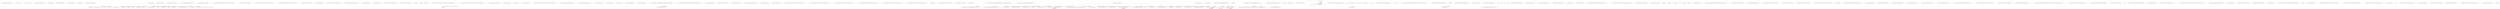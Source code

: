 digraph  {
m0_2 [cluster="QuantConnect.Packets.MarketHours.MarketHours(double, double)", file="MarketTodayPacket.cs", label="Entry QuantConnect.Packets.MarketHours.MarketHours(double, double)", span="110-110"];
m0_3 [cluster="QuantConnect.Packets.MarketHours.MarketHours(double, double)", color=green, community=0, file="MarketTodayPacket.cs", label="Start = DateTime.Now.Date.AddHours(defaultStart)", prediction=0, span="112-112"];
m0_4 [cluster="QuantConnect.Packets.MarketHours.MarketHours(double, double)", color=green, community=0, file="MarketTodayPacket.cs", label="End = DateTime.Now.Date.AddHours(defaultEnd)", prediction=1, span="113-113"];
m0_5 [cluster="QuantConnect.Packets.MarketHours.MarketHours(double, double)", file="MarketTodayPacket.cs", label="Exit QuantConnect.Packets.MarketHours.MarketHours(double, double)", span="110-110"];
m0_6 [cluster="System.TimeSpan.FromHours(double)", file="MarketTodayPacket.cs", label="Entry System.TimeSpan.FromHours(double)", span="0-0"];
m0_0 [cluster="QuantConnect.Packets.MarketToday.MarketToday()", file="MarketTodayPacket.cs", label="Entry QuantConnect.Packets.MarketToday.MarketToday()", span="84-84"];
m0_1 [cluster="QuantConnect.Packets.MarketToday.MarketToday()", file="MarketTodayPacket.cs", label="Exit QuantConnect.Packets.MarketToday.MarketToday()", span="84-84"];
m0_7 [file="MarketTodayPacket.cs", label="QuantConnect.Packets.MarketHours", span=""];
m1_15 [cluster="QuantConnect.Securities.CashBook.Add(string, decimal, decimal)", file="QCAlgorithm.cs", label="Entry QuantConnect.Securities.CashBook.Add(string, decimal, decimal)", span="72-72"];
m1_16 [cluster="QuantConnect.Securities.CashBook.Add(string, decimal, decimal)", file="QCAlgorithm.cs", label="var cash = new Cash(symbol, quantity, conversionRate)", span="74-74"];
m1_17 [cluster="QuantConnect.Securities.CashBook.Add(string, decimal, decimal)", file="QCAlgorithm.cs", label="_storage.Add(symbol, cash)", span="75-75"];
m1_18 [cluster="QuantConnect.Securities.CashBook.Add(string, decimal, decimal)", file="QCAlgorithm.cs", label="Exit QuantConnect.Securities.CashBook.Add(string, decimal, decimal)", span="72-72"];
m1_48 [cluster="System.Collections.Generic.Dictionary<TKey, TValue>.TryGetValue(TKey, out TValue)", file="QCAlgorithm.cs", label="Entry System.Collections.Generic.Dictionary<TKey, TValue>.TryGetValue(TKey, out TValue)", span="0-0"];
m1_60 [cluster="System.Collections.Generic.Dictionary<TKey, TValue>.GetEnumerator()", file="QCAlgorithm.cs", label="Entry System.Collections.Generic.Dictionary<TKey, TValue>.GetEnumerator()", span="0-0"];
m1_23 [cluster="QuantConnect.Securities.Cash.EnsureCurrencyDataFeed(QuantConnect.Data.SubscriptionManager, QuantConnect.Securities.SecurityManager)", file="QCAlgorithm.cs", label="Entry QuantConnect.Securities.Cash.EnsureCurrencyDataFeed(QuantConnect.Data.SubscriptionManager, QuantConnect.Securities.SecurityManager)", span="98-98"];
m1_44 [cluster="System.Collections.Generic.Dictionary<TKey, TValue>.ContainsKey(TKey)", file="QCAlgorithm.cs", label="Entry System.Collections.Generic.Dictionary<TKey, TValue>.ContainsKey(TKey)", span="0-0"];
m1_24 [cluster="QuantConnect.Securities.CashBook.Add(System.Collections.Generic.KeyValuePair<string, QuantConnect.Securities.Cash>)", file="QCAlgorithm.cs", label="Entry QuantConnect.Securities.CashBook.Add(System.Collections.Generic.KeyValuePair<string, QuantConnect.Securities.Cash>)", span="103-103"];
m1_25 [cluster="QuantConnect.Securities.CashBook.Add(System.Collections.Generic.KeyValuePair<string, QuantConnect.Securities.Cash>)", file="QCAlgorithm.cs", label="_storage.Add(item.Key, item.Value)", span="105-105"];
m1_26 [cluster="QuantConnect.Securities.CashBook.Add(System.Collections.Generic.KeyValuePair<string, QuantConnect.Securities.Cash>)", file="QCAlgorithm.cs", label="Exit QuantConnect.Securities.CashBook.Add(System.Collections.Generic.KeyValuePair<string, QuantConnect.Securities.Cash>)", span="103-103"];
m1_37 [cluster="System.Collections.Generic.Dictionary<TKey, TValue>.Remove(TKey)", file="QCAlgorithm.cs", label="Entry System.Collections.Generic.Dictionary<TKey, TValue>.Remove(TKey)", span="0-0"];
m1_64 [cluster="System.Collections.IEnumerable.GetEnumerator()", file="QCAlgorithm.cs", label="Entry System.Collections.IEnumerable.GetEnumerator()", span="0-0"];
m1_45 [cluster="QuantConnect.Securities.CashBook.TryGetValue(string, out QuantConnect.Securities.Cash)", file="QCAlgorithm.cs", label="Entry QuantConnect.Securities.CashBook.TryGetValue(string, out QuantConnect.Securities.Cash)", span="133-133"];
m1_46 [cluster="QuantConnect.Securities.CashBook.TryGetValue(string, out QuantConnect.Securities.Cash)", file="QCAlgorithm.cs", label="return _storage.TryGetValue(key, out value);", span="135-135"];
m1_47 [cluster="QuantConnect.Securities.CashBook.TryGetValue(string, out QuantConnect.Securities.Cash)", file="QCAlgorithm.cs", label="Exit QuantConnect.Securities.CashBook.TryGetValue(string, out QuantConnect.Securities.Cash)", span="133-133"];
m1_34 [cluster="QuantConnect.Securities.CashBook.Remove(string)", file="QCAlgorithm.cs", label="Entry QuantConnect.Securities.CashBook.Remove(string)", span="118-118"];
m1_35 [cluster="QuantConnect.Securities.CashBook.Remove(string)", file="QCAlgorithm.cs", label="return _storage.Remove(key);", span="120-120"];
m1_36 [cluster="QuantConnect.Securities.CashBook.Remove(string)", file="QCAlgorithm.cs", label="Exit QuantConnect.Securities.CashBook.Remove(string)", span="118-118"];
m1_27 [cluster="QuantConnect.Securities.CashBook.Add(string, QuantConnect.Securities.Cash)", file="QCAlgorithm.cs", label="Entry QuantConnect.Securities.CashBook.Add(string, QuantConnect.Securities.Cash)", span="108-108"];
m1_28 [cluster="QuantConnect.Securities.CashBook.Add(string, QuantConnect.Securities.Cash)", file="QCAlgorithm.cs", label="_storage.Add(key, value)", span="110-110"];
m1_29 [cluster="QuantConnect.Securities.CashBook.Add(string, QuantConnect.Securities.Cash)", file="QCAlgorithm.cs", label="Exit QuantConnect.Securities.CashBook.Add(string, QuantConnect.Securities.Cash)", span="108-108"];
m1_0 [cluster="lambda expression", file="QCAlgorithm.cs", label="Entry lambda expression", span="41-41"];
m1_1 [cluster="lambda expression", file="QCAlgorithm.cs", label="x.ValueInBaseCurrency", span="41-41"];
m1_2 [cluster="lambda expression", file="QCAlgorithm.cs", label="Exit lambda expression", span="41-41"];
m1_10 [cluster="QuantConnect.Securities.CashBook.Update(System.Collections.Generic.Dictionary<int, System.Collections.Generic.List<QuantConnect.Data.BaseData>>)", file="QCAlgorithm.cs", label="Entry QuantConnect.Securities.CashBook.Update(System.Collections.Generic.Dictionary<int, System.Collections.Generic.List<QuantConnect.Data.BaseData>>)", span="57-57"];
m1_11 [cluster="QuantConnect.Securities.CashBook.Update(System.Collections.Generic.Dictionary<int, System.Collections.Generic.List<QuantConnect.Data.BaseData>>)", file="QCAlgorithm.cs", label="_storage.Values", span="59-59"];
m1_12 [cluster="QuantConnect.Securities.CashBook.Update(System.Collections.Generic.Dictionary<int, System.Collections.Generic.List<QuantConnect.Data.BaseData>>)", file="QCAlgorithm.cs", label="cash.Update(data)", span="61-61"];
m1_13 [cluster="QuantConnect.Securities.CashBook.Update(System.Collections.Generic.Dictionary<int, System.Collections.Generic.List<QuantConnect.Data.BaseData>>)", file="QCAlgorithm.cs", label="Exit QuantConnect.Securities.CashBook.Update(System.Collections.Generic.Dictionary<int, System.Collections.Generic.List<QuantConnect.Data.BaseData>>)", span="57-57"];
m1_9 [cluster="System.Collections.Generic.Dictionary<TKey, TValue>.Add(TKey, TValue)", file="QCAlgorithm.cs", label="Entry System.Collections.Generic.Dictionary<TKey, TValue>.Add(TKey, TValue)", span="0-0"];
m1_3 [cluster="QuantConnect.Securities.CashBook.CashBook()", file="QCAlgorithm.cs", label="Entry QuantConnect.Securities.CashBook.CashBook()", span="47-47"];
m1_4 [cluster="QuantConnect.Securities.CashBook.CashBook()", file="QCAlgorithm.cs", label="_storage = new Dictionary<string, Cash>()", span="49-49"];
m1_5 [cluster="QuantConnect.Securities.CashBook.CashBook()", file="QCAlgorithm.cs", label="_storage.Add(BaseCurrency, new Cash(BaseCurrency, 0, 1.0m))", span="50-50"];
m1_6 [cluster="QuantConnect.Securities.CashBook.CashBook()", file="QCAlgorithm.cs", label="Exit QuantConnect.Securities.CashBook.CashBook()", span="47-47"];
m1_14 [cluster="QuantConnect.Securities.Cash.Update(System.Collections.Generic.Dictionary<int, System.Collections.Generic.List<QuantConnect.Data.BaseData>>)", file="QCAlgorithm.cs", label="Entry QuantConnect.Securities.Cash.Update(System.Collections.Generic.Dictionary<int, System.Collections.Generic.List<QuantConnect.Data.BaseData>>)", span="71-71"];
m1_61 [cluster="QuantConnect.Securities.CashBook.System.Collections.IEnumerable.GetEnumerator()", file="QCAlgorithm.cs", label="Entry QuantConnect.Securities.CashBook.System.Collections.IEnumerable.GetEnumerator()", span="177-177"];
m1_62 [cluster="QuantConnect.Securities.CashBook.System.Collections.IEnumerable.GetEnumerator()", file="QCAlgorithm.cs", label="return ((IEnumerable) _storage).GetEnumerator();", span="179-179"];
m1_63 [cluster="QuantConnect.Securities.CashBook.System.Collections.IEnumerable.GetEnumerator()", file="QCAlgorithm.cs", label="Exit QuantConnect.Securities.CashBook.System.Collections.IEnumerable.GetEnumerator()", span="177-177"];
m1_56 [cluster="System.Collections.Generic.ICollection<T>.CopyTo(T[], int)", file="QCAlgorithm.cs", label="Entry System.Collections.Generic.ICollection<T>.CopyTo(T[], int)", span="0-0"];
m1_30 [cluster="QuantConnect.Securities.CashBook.Clear()", file="QCAlgorithm.cs", label="Entry QuantConnect.Securities.CashBook.Clear()", span="113-113"];
m1_31 [cluster="QuantConnect.Securities.CashBook.Clear()", file="QCAlgorithm.cs", label="_storage.Clear()", span="115-115"];
m1_32 [cluster="QuantConnect.Securities.CashBook.Clear()", file="QCAlgorithm.cs", label="Exit QuantConnect.Securities.CashBook.Clear()", span="113-113"];
m1_41 [cluster="QuantConnect.Securities.CashBook.ContainsKey(string)", file="QCAlgorithm.cs", label="Entry QuantConnect.Securities.CashBook.ContainsKey(string)", span="128-128"];
m1_42 [cluster="QuantConnect.Securities.CashBook.ContainsKey(string)", file="QCAlgorithm.cs", label="return _storage.ContainsKey(key);", span="130-130"];
m1_43 [cluster="QuantConnect.Securities.CashBook.ContainsKey(string)", file="QCAlgorithm.cs", label="Exit QuantConnect.Securities.CashBook.ContainsKey(string)", span="128-128"];
m1_19 [cluster="QuantConnect.Securities.CashBook.EnsureCurrencyDataFeeds(QuantConnect.Data.SubscriptionManager, QuantConnect.Securities.SecurityManager)", file="QCAlgorithm.cs", label="Entry QuantConnect.Securities.CashBook.EnsureCurrencyDataFeeds(QuantConnect.Data.SubscriptionManager, QuantConnect.Securities.SecurityManager)", span="83-83"];
m1_20 [cluster="QuantConnect.Securities.CashBook.EnsureCurrencyDataFeeds(QuantConnect.Data.SubscriptionManager, QuantConnect.Securities.SecurityManager)", file="QCAlgorithm.cs", label="_storage.Values", span="85-85"];
m1_21 [cluster="QuantConnect.Securities.CashBook.EnsureCurrencyDataFeeds(QuantConnect.Data.SubscriptionManager, QuantConnect.Securities.SecurityManager)", file="QCAlgorithm.cs", label="cash.EnsureCurrencyDataFeed(subscriptions, securities)", span="87-87"];
m1_22 [cluster="QuantConnect.Securities.CashBook.EnsureCurrencyDataFeeds(QuantConnect.Data.SubscriptionManager, QuantConnect.Securities.SecurityManager)", file="QCAlgorithm.cs", label="Exit QuantConnect.Securities.CashBook.EnsureCurrencyDataFeeds(QuantConnect.Data.SubscriptionManager, QuantConnect.Securities.SecurityManager)", span="83-83"];
m1_33 [cluster="System.Collections.Generic.Dictionary<TKey, TValue>.Clear()", file="QCAlgorithm.cs", label="Entry System.Collections.Generic.Dictionary<TKey, TValue>.Clear()", span="0-0"];
m1_7 [cluster="System.Collections.Generic.Dictionary<TKey, TValue>.Dictionary()", file="QCAlgorithm.cs", label="Entry System.Collections.Generic.Dictionary<TKey, TValue>.Dictionary()", span="0-0"];
m1_8 [cluster="QuantConnect.Securities.Cash.Cash(string, decimal, decimal)", file="QCAlgorithm.cs", label="Entry QuantConnect.Securities.Cash.Cash(string, decimal, decimal)", span="60-60"];
m1_52 [cluster="System.Collections.Generic.IEnumerable<TSource>.Contains<TSource>(TSource)", file="QCAlgorithm.cs", label="Entry System.Collections.Generic.IEnumerable<TSource>.Contains<TSource>(TSource)", span="0-0"];
m1_57 [cluster="QuantConnect.Securities.CashBook.GetEnumerator()", file="QCAlgorithm.cs", label="Entry QuantConnect.Securities.CashBook.GetEnumerator()", span="172-172"];
m1_58 [cluster="QuantConnect.Securities.CashBook.GetEnumerator()", file="QCAlgorithm.cs", label="return _storage.GetEnumerator();", span="174-174"];
m1_59 [cluster="QuantConnect.Securities.CashBook.GetEnumerator()", file="QCAlgorithm.cs", label="Exit QuantConnect.Securities.CashBook.GetEnumerator()", span="172-172"];
m1_53 [cluster="QuantConnect.Securities.CashBook.CopyTo(System.Collections.Generic.KeyValuePair<string, QuantConnect.Securities.Cash>[], int)", file="QCAlgorithm.cs", label="Entry QuantConnect.Securities.CashBook.CopyTo(System.Collections.Generic.KeyValuePair<string, QuantConnect.Securities.Cash>[], int)", span="143-143"];
m1_54 [cluster="QuantConnect.Securities.CashBook.CopyTo(System.Collections.Generic.KeyValuePair<string, QuantConnect.Securities.Cash>[], int)", file="QCAlgorithm.cs", label="((IDictionary<string, Cash>) _storage).CopyTo(array, arrayIndex)", span="145-145"];
m1_55 [cluster="QuantConnect.Securities.CashBook.CopyTo(System.Collections.Generic.KeyValuePair<string, QuantConnect.Securities.Cash>[], int)", file="QCAlgorithm.cs", label="Exit QuantConnect.Securities.CashBook.CopyTo(System.Collections.Generic.KeyValuePair<string, QuantConnect.Securities.Cash>[], int)", span="143-143"];
m1_49 [cluster="QuantConnect.Securities.CashBook.Contains(System.Collections.Generic.KeyValuePair<string, QuantConnect.Securities.Cash>)", file="QCAlgorithm.cs", label="Entry QuantConnect.Securities.CashBook.Contains(System.Collections.Generic.KeyValuePair<string, QuantConnect.Securities.Cash>)", span="138-138"];
m1_50 [cluster="QuantConnect.Securities.CashBook.Contains(System.Collections.Generic.KeyValuePair<string, QuantConnect.Securities.Cash>)", file="QCAlgorithm.cs", label="return _storage.Contains(item);", span="140-140"];
m1_51 [cluster="QuantConnect.Securities.CashBook.Contains(System.Collections.Generic.KeyValuePair<string, QuantConnect.Securities.Cash>)", file="QCAlgorithm.cs", label="Exit QuantConnect.Securities.CashBook.Contains(System.Collections.Generic.KeyValuePair<string, QuantConnect.Securities.Cash>)", span="138-138"];
m1_38 [cluster="QuantConnect.Securities.CashBook.Remove(System.Collections.Generic.KeyValuePair<string, QuantConnect.Securities.Cash>)", file="QCAlgorithm.cs", label="Entry QuantConnect.Securities.CashBook.Remove(System.Collections.Generic.KeyValuePair<string, QuantConnect.Securities.Cash>)", span="123-123"];
m1_39 [cluster="QuantConnect.Securities.CashBook.Remove(System.Collections.Generic.KeyValuePair<string, QuantConnect.Securities.Cash>)", file="QCAlgorithm.cs", label="return _storage.Remove(item.Key);", span="125-125"];
m1_40 [cluster="QuantConnect.Securities.CashBook.Remove(System.Collections.Generic.KeyValuePair<string, QuantConnect.Securities.Cash>)", file="QCAlgorithm.cs", label="Exit QuantConnect.Securities.CashBook.Remove(System.Collections.Generic.KeyValuePair<string, QuantConnect.Securities.Cash>)", span="123-123"];
m1_65 [file="QCAlgorithm.cs", label="QuantConnect.Securities.CashBook", span=""];
m2_123 [cluster="System.Math.Abs(decimal)", file="QCAlgorithm.Trading.cs", label="Entry System.Math.Abs(decimal)", span="0-0"];
m2_41 [cluster="QuantConnect.Orders.CancelOrderRequest.CancelOrderRequest(System.DateTime, int, string)", file="QCAlgorithm.Trading.cs", label="Entry QuantConnect.Orders.CancelOrderRequest.CancelOrderRequest(System.DateTime, int, string)", span="38-38"];
m2_64 [cluster="QuantConnect.Logging.Log.Error(string, params object[])", file="QCAlgorithm.Trading.cs", label="Entry QuantConnect.Logging.Log.Error(string, params object[])", span="131-131"];
m2_90 [cluster="QuantConnect.Securities.SecurityTransactionManager.GetSufficientCapitalForOrder(QuantConnect.Securities.SecurityPortfolioManager, QuantConnect.Orders.Order)", file="QCAlgorithm.Trading.cs", label="Entry QuantConnect.Securities.SecurityTransactionManager.GetSufficientCapitalForOrder(QuantConnect.Securities.SecurityPortfolioManager, QuantConnect.Orders.Order)", span="303-303"];
m2_91 [cluster="QuantConnect.Securities.SecurityTransactionManager.GetSufficientCapitalForOrder(QuantConnect.Securities.SecurityPortfolioManager, QuantConnect.Orders.Order)", file="QCAlgorithm.Trading.cs", label="order.Quantity == 0", span="306-306"];
m2_93 [cluster="QuantConnect.Securities.SecurityTransactionManager.GetSufficientCapitalForOrder(QuantConnect.Securities.SecurityPortfolioManager, QuantConnect.Orders.Order)", file="QCAlgorithm.Trading.cs", label="var security = _securities[order.Symbol]", span="308-308"];
m2_94 [cluster="QuantConnect.Securities.SecurityTransactionManager.GetSufficientCapitalForOrder(QuantConnect.Securities.SecurityPortfolioManager, QuantConnect.Orders.Order)", file="QCAlgorithm.Trading.cs", label="var ticket = GetOrderTicket(order.Id)", span="310-310"];
m2_96 [cluster="QuantConnect.Securities.SecurityTransactionManager.GetSufficientCapitalForOrder(QuantConnect.Securities.SecurityPortfolioManager, QuantConnect.Orders.Order)", file="QCAlgorithm.Trading.cs", label="Log.Error(''SecurityTransactionManager.GetSufficientCapitalForOrder(): Null order ticket for id: '' + order.Id)", span="313-313"];
m2_98 [cluster="QuantConnect.Securities.SecurityTransactionManager.GetSufficientCapitalForOrder(QuantConnect.Securities.SecurityPortfolioManager, QuantConnect.Orders.Order)", file="QCAlgorithm.Trading.cs", label="order.Type == OrderType.OptionExercise", span="317-317"];
m2_102 [cluster="QuantConnect.Securities.SecurityTransactionManager.GetSufficientCapitalForOrder(QuantConnect.Securities.SecurityPortfolioManager, QuantConnect.Orders.Order)", file="QCAlgorithm.Trading.cs", label="var quantity = option.GetExerciseQuantity(order.Quantity)", span="325-325"];
m2_103 [cluster="QuantConnect.Securities.SecurityTransactionManager.GetSufficientCapitalForOrder(QuantConnect.Securities.SecurityPortfolioManager, QuantConnect.Orders.Order)", file="QCAlgorithm.Trading.cs", label="var newOrder = new LimitOrder\r\n                    {\r\n                        Id = order.Id,\r\n                        Time = order.Time,\r\n                        LimitPrice = option.StrikePrice,\r\n                        Symbol = underlying.Symbol,\r\n                        Quantity = option.Symbol.ID.OptionRight == OptionRight.Call ? quantity : -quantity\r\n                    }", span="327-334"];
m2_104 [cluster="QuantConnect.Securities.SecurityTransactionManager.GetSufficientCapitalForOrder(QuantConnect.Securities.SecurityPortfolioManager, QuantConnect.Orders.Order)", file="QCAlgorithm.Trading.cs", label="return GetSufficientCapitalForOrder(portfolio, newOrder);", span="337-337"];
m2_106 [cluster="QuantConnect.Securities.SecurityTransactionManager.GetSufficientCapitalForOrder(QuantConnect.Securities.SecurityPortfolioManager, QuantConnect.Orders.Order)", file="QCAlgorithm.Trading.cs", label="security.Holdings.Quantity * order.Quantity < 0 && Math.Abs(security.Holdings.Quantity) >= Math.Abs(order.Quantity)", span="344-344"];
m2_108 [cluster="QuantConnect.Securities.SecurityTransactionManager.GetSufficientCapitalForOrder(QuantConnect.Securities.SecurityPortfolioManager, QuantConnect.Orders.Order)", file="QCAlgorithm.Trading.cs", label="var freeMargin = security.MarginModel.GetMarginRemaining(portfolio, security, order.Direction)", span="346-346"];
m2_109 [cluster="QuantConnect.Securities.SecurityTransactionManager.GetSufficientCapitalForOrder(QuantConnect.Securities.SecurityPortfolioManager, QuantConnect.Orders.Order)", file="QCAlgorithm.Trading.cs", label="var initialMarginRequiredForOrder = security.MarginModel.GetInitialMarginRequiredForOrder(security, order)", span="347-347"];
m2_110 [cluster="QuantConnect.Securities.SecurityTransactionManager.GetSufficientCapitalForOrder(QuantConnect.Securities.SecurityPortfolioManager, QuantConnect.Orders.Order)", file="QCAlgorithm.Trading.cs", label="var percentUnfilled = (Math.Abs(order.Quantity) - Math.Abs(ticket.QuantityFilled))/Math.Abs(order.Quantity)", span="350-350"];
m2_113 [cluster="QuantConnect.Securities.SecurityTransactionManager.GetSufficientCapitalForOrder(QuantConnect.Securities.SecurityPortfolioManager, QuantConnect.Orders.Order)", file="QCAlgorithm.Trading.cs", label="Log.Error(string.Format(''SecurityTransactionManager.GetSufficientCapitalForOrder(): Id: {0}, Initial Margin: {1}, Free Margin: {2}'', order.Id, initialMarginRequiredForOrder, freeMargin))", span="355-355"];
m2_92 [cluster="QuantConnect.Securities.SecurityTransactionManager.GetSufficientCapitalForOrder(QuantConnect.Securities.SecurityPortfolioManager, QuantConnect.Orders.Order)", file="QCAlgorithm.Trading.cs", label="return true;", span="306-306"];
m2_99 [cluster="QuantConnect.Securities.SecurityTransactionManager.GetSufficientCapitalForOrder(QuantConnect.Securities.SecurityPortfolioManager, QuantConnect.Orders.Order)", file="QCAlgorithm.Trading.cs", label="var option = (Option.Option)security", span="320-320"];
m2_95 [cluster="QuantConnect.Securities.SecurityTransactionManager.GetSufficientCapitalForOrder(QuantConnect.Securities.SecurityPortfolioManager, QuantConnect.Orders.Order)", file="QCAlgorithm.Trading.cs", label="ticket == null", span="311-311"];
m2_97 [cluster="QuantConnect.Securities.SecurityTransactionManager.GetSufficientCapitalForOrder(QuantConnect.Securities.SecurityPortfolioManager, QuantConnect.Orders.Order)", file="QCAlgorithm.Trading.cs", label="return false;", span="314-314"];
m2_100 [cluster="QuantConnect.Securities.SecurityTransactionManager.GetSufficientCapitalForOrder(QuantConnect.Securities.SecurityPortfolioManager, QuantConnect.Orders.Order)", file="QCAlgorithm.Trading.cs", label="var underlying = option.Underlying", span="321-321"];
m2_101 [cluster="QuantConnect.Securities.SecurityTransactionManager.GetSufficientCapitalForOrder(QuantConnect.Securities.SecurityPortfolioManager, QuantConnect.Orders.Order)", file="QCAlgorithm.Trading.cs", label="option.IsAutoExercised(underlying.Close)", span="323-323"];
m2_105 [cluster="QuantConnect.Securities.SecurityTransactionManager.GetSufficientCapitalForOrder(QuantConnect.Securities.SecurityPortfolioManager, QuantConnect.Orders.Order)", file="QCAlgorithm.Trading.cs", label="return true;", span="340-340"];
m2_107 [cluster="QuantConnect.Securities.SecurityTransactionManager.GetSufficientCapitalForOrder(QuantConnect.Securities.SecurityPortfolioManager, QuantConnect.Orders.Order)", file="QCAlgorithm.Trading.cs", label="return true;", span="344-344"];
m2_112 [cluster="QuantConnect.Securities.SecurityTransactionManager.GetSufficientCapitalForOrder(QuantConnect.Securities.SecurityPortfolioManager, QuantConnect.Orders.Order)", file="QCAlgorithm.Trading.cs", label="Math.Abs(initialMarginRequiredForRemainderOfOrder) > freeMargin", span="353-353"];
m2_111 [cluster="QuantConnect.Securities.SecurityTransactionManager.GetSufficientCapitalForOrder(QuantConnect.Securities.SecurityPortfolioManager, QuantConnect.Orders.Order)", file="QCAlgorithm.Trading.cs", label="var initialMarginRequiredForRemainderOfOrder = percentUnfilled*initialMarginRequiredForOrder", span="351-351"];
m2_115 [cluster="QuantConnect.Securities.SecurityTransactionManager.GetSufficientCapitalForOrder(QuantConnect.Securities.SecurityPortfolioManager, QuantConnect.Orders.Order)", file="QCAlgorithm.Trading.cs", label="return true;", span="358-358"];
m2_114 [cluster="QuantConnect.Securities.SecurityTransactionManager.GetSufficientCapitalForOrder(QuantConnect.Securities.SecurityPortfolioManager, QuantConnect.Orders.Order)", file="QCAlgorithm.Trading.cs", label="return false;", span="356-356"];
m2_116 [cluster="QuantConnect.Securities.SecurityTransactionManager.GetSufficientCapitalForOrder(QuantConnect.Securities.SecurityPortfolioManager, QuantConnect.Orders.Order)", file="QCAlgorithm.Trading.cs", label="Exit QuantConnect.Securities.SecurityTransactionManager.GetSufficientCapitalForOrder(QuantConnect.Securities.SecurityPortfolioManager, QuantConnect.Orders.Order)", span="303-303"];
m2_73 [cluster="QuantConnect.Securities.SecurityTransactionManager.GetOpenOrders(QuantConnect.Symbol)", file="QCAlgorithm.Trading.cs", label="Entry QuantConnect.Securities.SecurityTransactionManager.GetOpenOrders(QuantConnect.Symbol)", span="254-254"];
m2_74 [cluster="QuantConnect.Securities.SecurityTransactionManager.GetOpenOrders(QuantConnect.Symbol)", file="QCAlgorithm.Trading.cs", label="return _orderProcessor.GetOrders(x => x.Symbol == symbol && x.Status.IsOpen()).ToList();", span="256-256"];
m2_75 [cluster="QuantConnect.Securities.SecurityTransactionManager.GetOpenOrders(QuantConnect.Symbol)", file="QCAlgorithm.Trading.cs", label="Exit QuantConnect.Securities.SecurityTransactionManager.GetOpenOrders(QuantConnect.Symbol)", span="254-254"];
m2_33 [cluster="QuantConnect.Orders.OrderTicket.Cancel(string)", file="QCAlgorithm.Trading.cs", label="Entry QuantConnect.Orders.OrderTicket.Cancel(string)", span="258-258"];
m2_52 [cluster="QuantConnect.Securities.SecurityTransactionManager.WaitForOrder(int)", file="QCAlgorithm.Trading.cs", label="Entry QuantConnect.Securities.SecurityTransactionManager.WaitForOrder(int)", span="222-222"];
m2_53 [cluster="QuantConnect.Securities.SecurityTransactionManager.WaitForOrder(int)", file="QCAlgorithm.Trading.cs", label="var orderTicket = GetOrderTicket(orderId)", span="224-224"];
m2_55 [cluster="QuantConnect.Securities.SecurityTransactionManager.WaitForOrder(int)", file="QCAlgorithm.Trading.cs", label="Log.Error(''SecurityTransactionManager.WaitForOrder(): Unable to locate ticket for order: '' + orderId)", span="227-227"];
m2_54 [cluster="QuantConnect.Securities.SecurityTransactionManager.WaitForOrder(int)", file="QCAlgorithm.Trading.cs", label="orderTicket == null", span="225-225"];
m2_57 [cluster="QuantConnect.Securities.SecurityTransactionManager.WaitForOrder(int)", file="QCAlgorithm.Trading.cs", label="!orderTicket.OrderClosed.WaitOne(_marketOrderFillTimeout)", span="231-231"];
m2_56 [cluster="QuantConnect.Securities.SecurityTransactionManager.WaitForOrder(int)", file="QCAlgorithm.Trading.cs", label="return false;", span="228-228"];
m2_58 [cluster="QuantConnect.Securities.SecurityTransactionManager.WaitForOrder(int)", file="QCAlgorithm.Trading.cs", label="Log.Error(''SecurityTransactionManager.WaitForOrder(): Order did not fill within {0} seconds.'', _marketOrderFillTimeout.TotalSeconds)", span="233-233"];
m2_60 [cluster="QuantConnect.Securities.SecurityTransactionManager.WaitForOrder(int)", file="QCAlgorithm.Trading.cs", label="return true;", span="237-237"];
m2_59 [cluster="QuantConnect.Securities.SecurityTransactionManager.WaitForOrder(int)", file="QCAlgorithm.Trading.cs", label="return false;", span="234-234"];
m2_61 [cluster="QuantConnect.Securities.SecurityTransactionManager.WaitForOrder(int)", file="QCAlgorithm.Trading.cs", label="Exit QuantConnect.Securities.SecurityTransactionManager.WaitForOrder(int)", span="222-222"];
m2_12 [cluster="QuantConnect.Orders.SubmitOrderRequest.SetOrderId(int)", file="QCAlgorithm.Trading.cs", label="Entry QuantConnect.Orders.SubmitOrderRequest.SetOrderId(int)", span="107-107"];
m2_79 [cluster="QuantConnect.Securities.SecurityTransactionManager.GetOrderById(int)", file="QCAlgorithm.Trading.cs", label="Entry QuantConnect.Securities.SecurityTransactionManager.GetOrderById(int)", span="272-272"];
m2_80 [cluster="QuantConnect.Securities.SecurityTransactionManager.GetOrderById(int)", file="QCAlgorithm.Trading.cs", label="return _orderProcessor.GetOrderById(orderId);", span="274-274"];
m2_81 [cluster="QuantConnect.Securities.SecurityTransactionManager.GetOrderById(int)", file="QCAlgorithm.Trading.cs", label="Exit QuantConnect.Securities.SecurityTransactionManager.GetOrderById(int)", span="272-272"];
m2_31 [cluster="System.Collections.Generic.List<T>.List()", file="QCAlgorithm.Trading.cs", label="Entry System.Collections.Generic.List<T>.List()", span="0-0"];
m2_119 [cluster="QuantConnect.Orders.LimitOrder.LimitOrder()", file="QCAlgorithm.Trading.cs", label="Entry QuantConnect.Orders.LimitOrder.LimitOrder()", span="41-41"];
m2_32 [cluster="QuantConnect.Securities.SecurityTransactionManager.GetOrderTickets(System.Func<QuantConnect.Orders.OrderTicket, bool>)", file="QCAlgorithm.Trading.cs", label="Entry QuantConnect.Securities.SecurityTransactionManager.GetOrderTickets(System.Func<QuantConnect.Orders.OrderTicket, bool>)", span="200-200"];
m2_42 [cluster="QuantConnect.Securities.SecurityTransactionManager.GetOrderTickets(System.Func<QuantConnect.Orders.OrderTicket, bool>)", file="QCAlgorithm.Trading.cs", label="return _orderProcessor.GetOrderTickets(filter ?? (x => true));", span="202-202"];
m2_43 [cluster="QuantConnect.Securities.SecurityTransactionManager.GetOrderTickets(System.Func<QuantConnect.Orders.OrderTicket, bool>)", file="QCAlgorithm.Trading.cs", label="Exit QuantConnect.Securities.SecurityTransactionManager.GetOrderTickets(System.Func<QuantConnect.Orders.OrderTicket, bool>)", span="200-200"];
m2_86 [cluster="QuantConnect.Securities.IOrderProvider.GetOrderByBrokerageId(string)", file="QCAlgorithm.Trading.cs", label="Entry QuantConnect.Securities.IOrderProvider.GetOrderByBrokerageId(string)", span="43-43"];
m2_51 [cluster="QuantConnect.Securities.IOrderProvider.GetOrderTicket(int)", file="QCAlgorithm.Trading.cs", label="Entry QuantConnect.Securities.IOrderProvider.GetOrderTicket(int)", span="57-57"];
m2_76 [cluster="lambda expression", file="QCAlgorithm.Trading.cs", label="Entry lambda expression", span="256-256"];
m2_36 [cluster="lambda expression", file="QCAlgorithm.Trading.cs", label="x.Symbol == symbol && x.Status.IsOpen()", span="177-177"];
m2_35 [cluster="lambda expression", file="QCAlgorithm.Trading.cs", label="Entry lambda expression", span="177-177"];
m2_37 [cluster="lambda expression", file="QCAlgorithm.Trading.cs", label="Exit lambda expression", span="177-177"];
m2_45 [cluster="lambda expression", file="QCAlgorithm.Trading.cs", label="Entry lambda expression", span="202-202"];
m2_46 [cluster="lambda expression", file="QCAlgorithm.Trading.cs", label=true, span="202-202"];
m2_47 [cluster="lambda expression", file="QCAlgorithm.Trading.cs", label="Exit lambda expression", span="202-202"];
m2_70 [cluster="lambda expression", file="QCAlgorithm.Trading.cs", label="Entry lambda expression", span="246-246"];
m2_71 [cluster="lambda expression", file="QCAlgorithm.Trading.cs", label="x.Status.IsOpen()", span="246-246"];
m2_72 [cluster="lambda expression", file="QCAlgorithm.Trading.cs", label="Exit lambda expression", span="246-246"];
m2_77 [cluster="lambda expression", file="QCAlgorithm.Trading.cs", label="x.Symbol == symbol && x.Status.IsOpen()", span="256-256"];
m2_78 [cluster="lambda expression", file="QCAlgorithm.Trading.cs", label="Exit lambda expression", span="256-256"];
m2_62 [cluster="QuantConnect.Logging.Log.Error(string, bool)", file="QCAlgorithm.Trading.cs", label="Entry QuantConnect.Logging.Log.Error(string, bool)", span="65-65"];
m2_122 [cluster="QuantConnect.Securities.ISecurityMarginModel.GetInitialMarginRequiredForOrder(QuantConnect.Securities.Security, QuantConnect.Orders.Order)", file="QCAlgorithm.Trading.cs", label="Entry QuantConnect.Securities.ISecurityMarginModel.GetInitialMarginRequiredForOrder(QuantConnect.Securities.Security, QuantConnect.Orders.Order)", span="47-47"];
m2_11 [cluster="QuantConnect.Securities.SecurityTransactionManager.GetIncrementOrderId()", file="QCAlgorithm.Trading.cs", label="Entry QuantConnect.Securities.SecurityTransactionManager.GetIncrementOrderId()", span="365-365"];
m2_125 [cluster="QuantConnect.Securities.SecurityTransactionManager.GetIncrementOrderId()", file="QCAlgorithm.Trading.cs", label="return Interlocked.Increment(ref _orderId);", span="367-367"];
m2_126 [cluster="QuantConnect.Securities.SecurityTransactionManager.GetIncrementOrderId()", file="QCAlgorithm.Trading.cs", label="Exit QuantConnect.Securities.SecurityTransactionManager.GetIncrementOrderId()", span="365-365"];
m2_68 [cluster="QuantConnect.Securities.IOrderProvider.GetOrders(System.Func<QuantConnect.Orders.Order, bool>)", file="QCAlgorithm.Trading.cs", label="Entry QuantConnect.Securities.IOrderProvider.GetOrders(System.Func<QuantConnect.Orders.Order, bool>)", span="65-65"];
m2_117 [cluster="QuantConnect.Securities.Option.Option.IsAutoExercised(decimal)", file="QCAlgorithm.Trading.cs", label="Entry QuantConnect.Securities.Option.Option.IsAutoExercised(decimal)", span="195-195"];
m2_13 [cluster="QuantConnect.Securities.IOrderProcessor.Process(QuantConnect.Orders.OrderRequest)", file="QCAlgorithm.Trading.cs", label="Entry QuantConnect.Securities.IOrderProcessor.Process(QuantConnect.Orders.OrderRequest)", span="29-29"];
m2_128 [cluster="QuantConnect.Securities.SecurityTransactionManager.SetOrderProcessor(QuantConnect.Securities.IOrderProcessor)", file="QCAlgorithm.Trading.cs", label="Entry QuantConnect.Securities.SecurityTransactionManager.SetOrderProcessor(QuantConnect.Securities.IOrderProcessor)", span="374-374"];
m2_129 [cluster="QuantConnect.Securities.SecurityTransactionManager.SetOrderProcessor(QuantConnect.Securities.IOrderProcessor)", file="QCAlgorithm.Trading.cs", label="_orderProcessor = orderProvider", span="376-376"];
m2_130 [cluster="QuantConnect.Securities.SecurityTransactionManager.SetOrderProcessor(QuantConnect.Securities.IOrderProcessor)", file="QCAlgorithm.Trading.cs", label="Exit QuantConnect.Securities.SecurityTransactionManager.SetOrderProcessor(QuantConnect.Securities.IOrderProcessor)", span="374-374"];
m2_63 [cluster="System.Threading.WaitHandle.WaitOne(System.TimeSpan)", file="QCAlgorithm.Trading.cs", label="Entry System.Threading.WaitHandle.WaitOne(System.TimeSpan)", span="0-0"];
m2_65 [cluster="QuantConnect.Securities.SecurityTransactionManager.GetOpenOrders()", file="QCAlgorithm.Trading.cs", label="Entry QuantConnect.Securities.SecurityTransactionManager.GetOpenOrders()", span="244-244"];
m2_66 [cluster="QuantConnect.Securities.SecurityTransactionManager.GetOpenOrders()", file="QCAlgorithm.Trading.cs", label="return _orderProcessor.GetOrders(x => x.Status.IsOpen()).ToList();", span="246-246"];
m2_67 [cluster="QuantConnect.Securities.SecurityTransactionManager.GetOpenOrders()", file="QCAlgorithm.Trading.cs", label="Exit QuantConnect.Securities.SecurityTransactionManager.GetOpenOrders()", span="244-244"];
m2_69 [cluster="System.Collections.Generic.IEnumerable<TSource>.ToList<TSource>()", file="QCAlgorithm.Trading.cs", label="Entry System.Collections.Generic.IEnumerable<TSource>.ToList<TSource>()", span="0-0"];
m2_23 [cluster="QuantConnect.Securities.SecurityTransactionManager.RemoveOrder(int, string)", file="QCAlgorithm.Trading.cs", label="Entry QuantConnect.Securities.SecurityTransactionManager.RemoveOrder(int, string)", span="190-190"];
m2_39 [cluster="QuantConnect.Securities.SecurityTransactionManager.RemoveOrder(int, string)", file="QCAlgorithm.Trading.cs", label="return ProcessRequest(new CancelOrderRequest(_securities.UtcTime, orderId, tag ?? string.Empty));", span="192-192"];
m2_40 [cluster="QuantConnect.Securities.SecurityTransactionManager.RemoveOrder(int, string)", file="QCAlgorithm.Trading.cs", label="Exit QuantConnect.Securities.SecurityTransactionManager.RemoveOrder(int, string)", span="190-190"];
m2_87 [cluster="QuantConnect.Securities.SecurityTransactionManager.GetOrders(System.Func<QuantConnect.Orders.Order, bool>)", file="QCAlgorithm.Trading.cs", label="Entry QuantConnect.Securities.SecurityTransactionManager.GetOrders(System.Func<QuantConnect.Orders.Order, bool>)", span="292-292"];
m2_88 [cluster="QuantConnect.Securities.SecurityTransactionManager.GetOrders(System.Func<QuantConnect.Orders.Order, bool>)", file="QCAlgorithm.Trading.cs", label="return _orderProcessor.GetOrders(filter);", span="294-294"];
m2_89 [cluster="QuantConnect.Securities.SecurityTransactionManager.GetOrders(System.Func<QuantConnect.Orders.Order, bool>)", file="QCAlgorithm.Trading.cs", label="Exit QuantConnect.Securities.SecurityTransactionManager.GetOrders(System.Func<QuantConnect.Orders.Order, bool>)", span="292-292"];
m2_83 [cluster="QuantConnect.Securities.SecurityTransactionManager.GetOrderByBrokerageId(string)", file="QCAlgorithm.Trading.cs", label="Entry QuantConnect.Securities.SecurityTransactionManager.GetOrderByBrokerageId(string)", span="282-282"];
m2_84 [cluster="QuantConnect.Securities.SecurityTransactionManager.GetOrderByBrokerageId(string)", file="QCAlgorithm.Trading.cs", label="return _orderProcessor.GetOrderByBrokerageId(brokerageId);", span="284-284"];
m2_85 [cluster="QuantConnect.Securities.SecurityTransactionManager.GetOrderByBrokerageId(string)", file="QCAlgorithm.Trading.cs", label="Exit QuantConnect.Securities.SecurityTransactionManager.GetOrderByBrokerageId(string)", span="282-282"];
m2_121 [cluster="QuantConnect.Securities.ISecurityMarginModel.GetMarginRemaining(QuantConnect.Securities.SecurityPortfolioManager, QuantConnect.Securities.Security, QuantConnect.Orders.OrderDirection)", file="QCAlgorithm.Trading.cs", label="Entry QuantConnect.Securities.ISecurityMarginModel.GetMarginRemaining(QuantConnect.Securities.SecurityPortfolioManager, QuantConnect.Securities.Security, QuantConnect.Orders.OrderDirection)", span="63-63"];
m2_14 [cluster="QuantConnect.Securities.SecurityTransactionManager.AddOrder(QuantConnect.Orders.SubmitOrderRequest)", file="QCAlgorithm.Trading.cs", label="Entry QuantConnect.Securities.SecurityTransactionManager.AddOrder(QuantConnect.Orders.SubmitOrderRequest)", span="144-144"];
m2_15 [cluster="QuantConnect.Securities.SecurityTransactionManager.AddOrder(QuantConnect.Orders.SubmitOrderRequest)", file="QCAlgorithm.Trading.cs", label="return ProcessRequest(request);", span="146-146"];
m2_16 [cluster="QuantConnect.Securities.SecurityTransactionManager.AddOrder(QuantConnect.Orders.SubmitOrderRequest)", file="QCAlgorithm.Trading.cs", label="Exit QuantConnect.Securities.SecurityTransactionManager.AddOrder(QuantConnect.Orders.SubmitOrderRequest)", span="144-144"];
m2_4 [cluster="System.Collections.Generic.Dictionary<TKey, TValue>.Dictionary()", file="QCAlgorithm.Trading.cs", label="Entry System.Collections.Generic.Dictionary<TKey, TValue>.Dictionary()", span="0-0"];
m2_5 [cluster="QuantConnect.Securities.SecurityTransactionManager.ProcessRequest(QuantConnect.Orders.OrderRequest)", file="QCAlgorithm.Trading.cs", label="Entry QuantConnect.Securities.SecurityTransactionManager.ProcessRequest(QuantConnect.Orders.OrderRequest)", span="129-129"];
m2_6 [cluster="QuantConnect.Securities.SecurityTransactionManager.ProcessRequest(QuantConnect.Orders.OrderRequest)", file="QCAlgorithm.Trading.cs", label="var submit = request as SubmitOrderRequest", span="131-131"];
m2_9 [cluster="QuantConnect.Securities.SecurityTransactionManager.ProcessRequest(QuantConnect.Orders.OrderRequest)", file="QCAlgorithm.Trading.cs", label="return _orderProcessor.Process(request);", span="136-136"];
m2_7 [cluster="QuantConnect.Securities.SecurityTransactionManager.ProcessRequest(QuantConnect.Orders.OrderRequest)", file="QCAlgorithm.Trading.cs", label="submit != null", span="132-132"];
m2_8 [cluster="QuantConnect.Securities.SecurityTransactionManager.ProcessRequest(QuantConnect.Orders.OrderRequest)", file="QCAlgorithm.Trading.cs", label="submit.SetOrderId(GetIncrementOrderId())", span="134-134"];
m2_10 [cluster="QuantConnect.Securities.SecurityTransactionManager.ProcessRequest(QuantConnect.Orders.OrderRequest)", file="QCAlgorithm.Trading.cs", label="Exit QuantConnect.Securities.SecurityTransactionManager.ProcessRequest(QuantConnect.Orders.OrderRequest)", span="129-129"];
m2_127 [cluster="System.Threading.Interlocked.Increment(ref int)", file="QCAlgorithm.Trading.cs", label="Entry System.Threading.Interlocked.Increment(ref int)", span="0-0"];
m2_131 [cluster="QuantConnect.Securities.SecurityTransactionManager.Completed(QuantConnect.Orders.Order)", file="QCAlgorithm.Trading.cs", label="Entry QuantConnect.Securities.SecurityTransactionManager.Completed(QuantConnect.Orders.Order)", span="382-382"];
m2_132 [cluster="QuantConnect.Securities.SecurityTransactionManager.Completed(QuantConnect.Orders.Order)", file="QCAlgorithm.Trading.cs", label="return order.Status == OrderStatus.Filled || order.Status == OrderStatus.PartiallyFilled || order.Status == OrderStatus.Invalid || order.Status == OrderStatus.Canceled;", span="384-384"];
m2_133 [cluster="QuantConnect.Securities.SecurityTransactionManager.Completed(QuantConnect.Orders.Order)", file="QCAlgorithm.Trading.cs", label="Exit QuantConnect.Securities.SecurityTransactionManager.Completed(QuantConnect.Orders.Order)", span="382-382"];
m2_124 [cluster="string.Format(string, object, object, object)", file="QCAlgorithm.Trading.cs", label="Entry string.Format(string, object, object, object)", span="0-0"];
m2_20 [cluster="QuantConnect.Securities.SecurityTransactionManager.CancelOrder(int, string)", file="QCAlgorithm.Trading.cs", label="Entry QuantConnect.Securities.SecurityTransactionManager.CancelOrder(int, string)", span="164-164"];
m2_21 [cluster="QuantConnect.Securities.SecurityTransactionManager.CancelOrder(int, string)", file="QCAlgorithm.Trading.cs", label="return RemoveOrder(orderId, orderTag);", span="166-166"];
m2_22 [cluster="QuantConnect.Securities.SecurityTransactionManager.CancelOrder(int, string)", file="QCAlgorithm.Trading.cs", label="Exit QuantConnect.Securities.SecurityTransactionManager.CancelOrder(int, string)", span="164-164"];
m2_34 [cluster="System.Collections.Generic.List<T>.Add(T)", file="QCAlgorithm.Trading.cs", label="Entry System.Collections.Generic.List<T>.Add(T)", span="0-0"];
m2_0 [cluster="QuantConnect.Securities.SecurityTransactionManager.SecurityTransactionManager(QuantConnect.Securities.SecurityManager)", file="QCAlgorithm.Trading.cs", label="Entry QuantConnect.Securities.SecurityTransactionManager.SecurityTransactionManager(QuantConnect.Securities.SecurityManager)", span="49-49"];
m2_1 [cluster="QuantConnect.Securities.SecurityTransactionManager.SecurityTransactionManager(QuantConnect.Securities.SecurityManager)", file="QCAlgorithm.Trading.cs", label="_securities = security", span="52-52"];
m2_2 [cluster="QuantConnect.Securities.SecurityTransactionManager.SecurityTransactionManager(QuantConnect.Securities.SecurityManager)", file="QCAlgorithm.Trading.cs", label="_transactionRecord = new Dictionary<DateTime, decimal>()", span="55-55"];
m2_3 [cluster="QuantConnect.Securities.SecurityTransactionManager.SecurityTransactionManager(QuantConnect.Securities.SecurityManager)", file="QCAlgorithm.Trading.cs", label="Exit QuantConnect.Securities.SecurityTransactionManager.SecurityTransactionManager(QuantConnect.Securities.SecurityManager)", span="49-49"];
m2_17 [cluster="QuantConnect.Securities.SecurityTransactionManager.UpdateOrder(QuantConnect.Orders.UpdateOrderRequest)", file="QCAlgorithm.Trading.cs", label="Entry QuantConnect.Securities.SecurityTransactionManager.UpdateOrder(QuantConnect.Orders.UpdateOrderRequest)", span="154-154"];
m2_18 [cluster="QuantConnect.Securities.SecurityTransactionManager.UpdateOrder(QuantConnect.Orders.UpdateOrderRequest)", file="QCAlgorithm.Trading.cs", label="return ProcessRequest(request);", span="156-156"];
m2_19 [cluster="QuantConnect.Securities.SecurityTransactionManager.UpdateOrder(QuantConnect.Orders.UpdateOrderRequest)", file="QCAlgorithm.Trading.cs", label="Exit QuantConnect.Securities.SecurityTransactionManager.UpdateOrder(QuantConnect.Orders.UpdateOrderRequest)", span="154-154"];
m2_38 [cluster="QuantConnect.Orders.OrderStatus.IsOpen()", file="QCAlgorithm.Trading.cs", label="Entry QuantConnect.Orders.OrderStatus.IsOpen()", span="39-39"];
m2_24 [cluster="QuantConnect.Securities.SecurityTransactionManager.CancelOpenOrders(QuantConnect.Symbol)", file="QCAlgorithm.Trading.cs", label="Entry QuantConnect.Securities.SecurityTransactionManager.CancelOpenOrders(QuantConnect.Symbol)", span="174-174"];
m2_25 [cluster="QuantConnect.Securities.SecurityTransactionManager.CancelOpenOrders(QuantConnect.Symbol)", file="QCAlgorithm.Trading.cs", label="var cancelledOrders = new List<OrderTicket>()", span="176-176"];
m2_26 [cluster="QuantConnect.Securities.SecurityTransactionManager.CancelOpenOrders(QuantConnect.Symbol)", file="QCAlgorithm.Trading.cs", label="GetOrderTickets(x => x.Symbol == symbol && x.Status.IsOpen())", span="177-177"];
m2_28 [cluster="QuantConnect.Securities.SecurityTransactionManager.CancelOpenOrders(QuantConnect.Symbol)", file="QCAlgorithm.Trading.cs", label="cancelledOrders.Add(ticket)", span="180-180"];
m2_29 [cluster="QuantConnect.Securities.SecurityTransactionManager.CancelOpenOrders(QuantConnect.Symbol)", file="QCAlgorithm.Trading.cs", label="return cancelledOrders;", span="182-182"];
m2_27 [cluster="QuantConnect.Securities.SecurityTransactionManager.CancelOpenOrders(QuantConnect.Symbol)", file="QCAlgorithm.Trading.cs", label="ticket.Cancel()", span="179-179"];
m2_30 [cluster="QuantConnect.Securities.SecurityTransactionManager.CancelOpenOrders(QuantConnect.Symbol)", file="QCAlgorithm.Trading.cs", label="Exit QuantConnect.Securities.SecurityTransactionManager.CancelOpenOrders(QuantConnect.Symbol)", span="174-174"];
m2_82 [cluster="QuantConnect.Securities.IOrderProvider.GetOrderById(int)", file="QCAlgorithm.Trading.cs", label="Entry QuantConnect.Securities.IOrderProvider.GetOrderById(int)", span="36-36"];
m2_48 [cluster="QuantConnect.Securities.SecurityTransactionManager.GetOrderTicket(int)", file="QCAlgorithm.Trading.cs", label="Entry QuantConnect.Securities.SecurityTransactionManager.GetOrderTicket(int)", span="210-210"];
m2_49 [cluster="QuantConnect.Securities.SecurityTransactionManager.GetOrderTicket(int)", file="QCAlgorithm.Trading.cs", label="return _orderProcessor.GetOrderTicket(orderId);", span="212-212"];
m2_50 [cluster="QuantConnect.Securities.SecurityTransactionManager.GetOrderTicket(int)", file="QCAlgorithm.Trading.cs", label="Exit QuantConnect.Securities.SecurityTransactionManager.GetOrderTicket(int)", span="210-210"];
m2_44 [cluster="QuantConnect.Securities.IOrderProvider.GetOrderTickets(System.Func<QuantConnect.Orders.OrderTicket, bool>)", file="QCAlgorithm.Trading.cs", label="Entry QuantConnect.Securities.IOrderProvider.GetOrderTickets(System.Func<QuantConnect.Orders.OrderTicket, bool>)", span="50-50"];
m2_118 [cluster="QuantConnect.Securities.Option.Option.GetExerciseQuantity(int)", file="QCAlgorithm.Trading.cs", label="Entry QuantConnect.Securities.Option.Option.GetExerciseQuantity(int)", span="187-187"];
m2_120 [cluster="System.Math.Abs(int)", file="QCAlgorithm.Trading.cs", label="Entry System.Math.Abs(int)", span="0-0"];
m2_134 [file="QCAlgorithm.Trading.cs", label="QuantConnect.Securities.SecurityTransactionManager", span=""];
m2_135 [file="QCAlgorithm.Trading.cs", label="QuantConnect.Symbol", span=""];
m2_136 [file="QCAlgorithm.Trading.cs", label="QuantConnect.Symbol", span=""];
m1_15 -> m1_17  [color=darkseagreen4, key=1, label=string, style=dashed];
m1_25 -> m1_25  [color=darkseagreen4, key=1, label="System.Collections.Generic.KeyValuePair<string, QuantConnect.Securities.Cash>", style=dashed];
m1_10 -> m1_12  [color=darkseagreen4, key=1, label="System.Collections.Generic.Dictionary<int, System.Collections.Generic.List<QuantConnect.Data.BaseData>>", style=dashed];
m1_19 -> m1_21  [color=darkseagreen4, key=1, label="QuantConnect.Data.SubscriptionManager", style=dashed];
m1_39 -> m1_39  [color=darkseagreen4, key=1, label="System.Collections.Generic.KeyValuePair<string, QuantConnect.Securities.Cash>", style=dashed];
m1_65 -> m1_5  [color=darkseagreen4, key=1, label="QuantConnect.Securities.CashBook", style=dashed];
m1_65 -> m1_11  [color=darkseagreen4, key=1, label="QuantConnect.Securities.CashBook", style=dashed];
m1_65 -> m1_17  [color=darkseagreen4, key=1, label="QuantConnect.Securities.CashBook", style=dashed];
m1_65 -> m1_20  [color=darkseagreen4, key=1, label="QuantConnect.Securities.CashBook", style=dashed];
m1_65 -> m1_25  [color=darkseagreen4, key=1, label="QuantConnect.Securities.CashBook", style=dashed];
m1_65 -> m1_28  [color=darkseagreen4, key=1, label="QuantConnect.Securities.CashBook", style=dashed];
m1_65 -> m1_31  [color=darkseagreen4, key=1, label="QuantConnect.Securities.CashBook", style=dashed];
m1_65 -> m1_35  [color=darkseagreen4, key=1, label="QuantConnect.Securities.CashBook", style=dashed];
m1_65 -> m1_39  [color=darkseagreen4, key=1, label="QuantConnect.Securities.CashBook", style=dashed];
m1_65 -> m1_42  [color=darkseagreen4, key=1, label="QuantConnect.Securities.CashBook", style=dashed];
m1_65 -> m1_46  [color=darkseagreen4, key=1, label="QuantConnect.Securities.CashBook", style=dashed];
m1_65 -> m1_50  [color=darkseagreen4, key=1, label="QuantConnect.Securities.CashBook", style=dashed];
m1_65 -> m1_54  [color=darkseagreen4, key=1, label="QuantConnect.Securities.CashBook", style=dashed];
m1_65 -> m1_58  [color=darkseagreen4, key=1, label="QuantConnect.Securities.CashBook", style=dashed];
m1_65 -> m1_62  [color=darkseagreen4, key=1, label="QuantConnect.Securities.CashBook", style=dashed];
m2_90 -> m2_96  [color=darkseagreen4, key=1, label="QuantConnect.Orders.Order", style=dashed];
m2_90 -> m2_98  [color=darkseagreen4, key=1, label="QuantConnect.Orders.Order", style=dashed];
m2_90 -> m2_104  [color=darkseagreen4, key=1, label="QuantConnect.Securities.SecurityPortfolioManager", style=dashed];
m2_90 -> m2_106  [color=darkseagreen4, key=1, label="QuantConnect.Orders.Order", style=dashed];
m2_90 -> m2_113  [color=darkseagreen4, key=1, label="QuantConnect.Orders.Order", style=dashed];
m2_93 -> m2_106  [color=darkseagreen4, key=1, label=security, style=dashed];
m2_108 -> m2_112  [color=darkseagreen4, key=1, label=freeMargin, style=dashed];
m2_108 -> m2_113  [color=darkseagreen4, key=1, label=freeMargin, style=dashed];
m2_109 -> m2_113  [color=darkseagreen4, key=1, label=initialMarginRequiredForOrder, style=dashed];
m2_99 -> m2_101  [color=darkseagreen4, key=1, label=option, style=dashed];
m2_73 -> m2_77  [color=darkseagreen4, key=1, label="QuantConnect.Symbol", style=dashed];
m2_74 -> m2_76  [color=darkseagreen4, key=1, label="lambda expression", style=dashed];
m2_52 -> m2_55  [color=darkseagreen4, key=1, label=int, style=dashed];
m2_53 -> m2_57  [color=darkseagreen4, key=1, label=orderTicket, style=dashed];
m2_66 -> m2_70  [color=darkseagreen4, key=1, label="lambda expression", style=dashed];
m2_5 -> m2_9  [color=darkseagreen4, key=1, label="QuantConnect.Orders.OrderRequest", style=dashed];
m2_6 -> m2_8  [color=darkseagreen4, key=1, label=submit, style=dashed];
m2_24 -> m2_26  [color=darkseagreen4, key=1, label="QuantConnect.Symbol", style=dashed];
m2_24 -> m2_36  [color=darkseagreen4, key=1, label="QuantConnect.Symbol", style=dashed];
m2_25 -> m2_28  [color=darkseagreen4, key=1, label=cancelledOrders, style=dashed];
m2_25 -> m2_29  [color=darkseagreen4, key=1, label=cancelledOrders, style=dashed];
m2_26 -> m2_35  [color=darkseagreen4, key=1, label="lambda expression", style=dashed];
m2_26 -> m2_28  [color=darkseagreen4, key=1, label=ticket, style=dashed];
m2_134 -> m2_8  [color=darkseagreen4, key=1, label="QuantConnect.Securities.SecurityTransactionManager", style=dashed];
m2_134 -> m2_9  [color=darkseagreen4, key=1, label="QuantConnect.Securities.SecurityTransactionManager", style=dashed];
m2_134 -> m2_15  [color=darkseagreen4, key=1, label="QuantConnect.Securities.SecurityTransactionManager", style=dashed];
m2_134 -> m2_18  [color=darkseagreen4, key=1, label="QuantConnect.Securities.SecurityTransactionManager", style=dashed];
m2_134 -> m2_21  [color=darkseagreen4, key=1, label="QuantConnect.Securities.SecurityTransactionManager", style=dashed];
m2_134 -> m2_26  [color=darkseagreen4, key=1, label="QuantConnect.Securities.SecurityTransactionManager", style=dashed];
m2_134 -> m2_39  [color=darkseagreen4, key=1, label="QuantConnect.Securities.SecurityTransactionManager", style=dashed];
m2_134 -> m2_42  [color=darkseagreen4, key=1, label="QuantConnect.Securities.SecurityTransactionManager", style=dashed];
m2_134 -> m2_49  [color=darkseagreen4, key=1, label="QuantConnect.Securities.SecurityTransactionManager", style=dashed];
m2_134 -> m2_57  [color=darkseagreen4, key=1, label="QuantConnect.Securities.SecurityTransactionManager", style=dashed];
m2_134 -> m2_58  [color=darkseagreen4, key=1, label="QuantConnect.Securities.SecurityTransactionManager", style=dashed];
m2_134 -> m2_66  [color=darkseagreen4, key=1, label="QuantConnect.Securities.SecurityTransactionManager", style=dashed];
m2_134 -> m2_74  [color=darkseagreen4, key=1, label="QuantConnect.Securities.SecurityTransactionManager", style=dashed];
m2_134 -> m2_80  [color=darkseagreen4, key=1, label="QuantConnect.Securities.SecurityTransactionManager", style=dashed];
m2_134 -> m2_84  [color=darkseagreen4, key=1, label="QuantConnect.Securities.SecurityTransactionManager", style=dashed];
m2_134 -> m2_88  [color=darkseagreen4, key=1, label="QuantConnect.Securities.SecurityTransactionManager", style=dashed];
m2_134 -> m2_104  [color=darkseagreen4, key=1, label="QuantConnect.Securities.SecurityTransactionManager", style=dashed];
m2_134 -> m2_125  [color=darkseagreen4, key=1, label="QuantConnect.Securities.SecurityTransactionManager", style=dashed];
m2_135 -> m2_36  [color=darkseagreen4, key=1, label="QuantConnect.Symbol", style=dashed];
m2_136 -> m2_77  [color=darkseagreen4, key=1, label="QuantConnect.Symbol", style=dashed];
}
